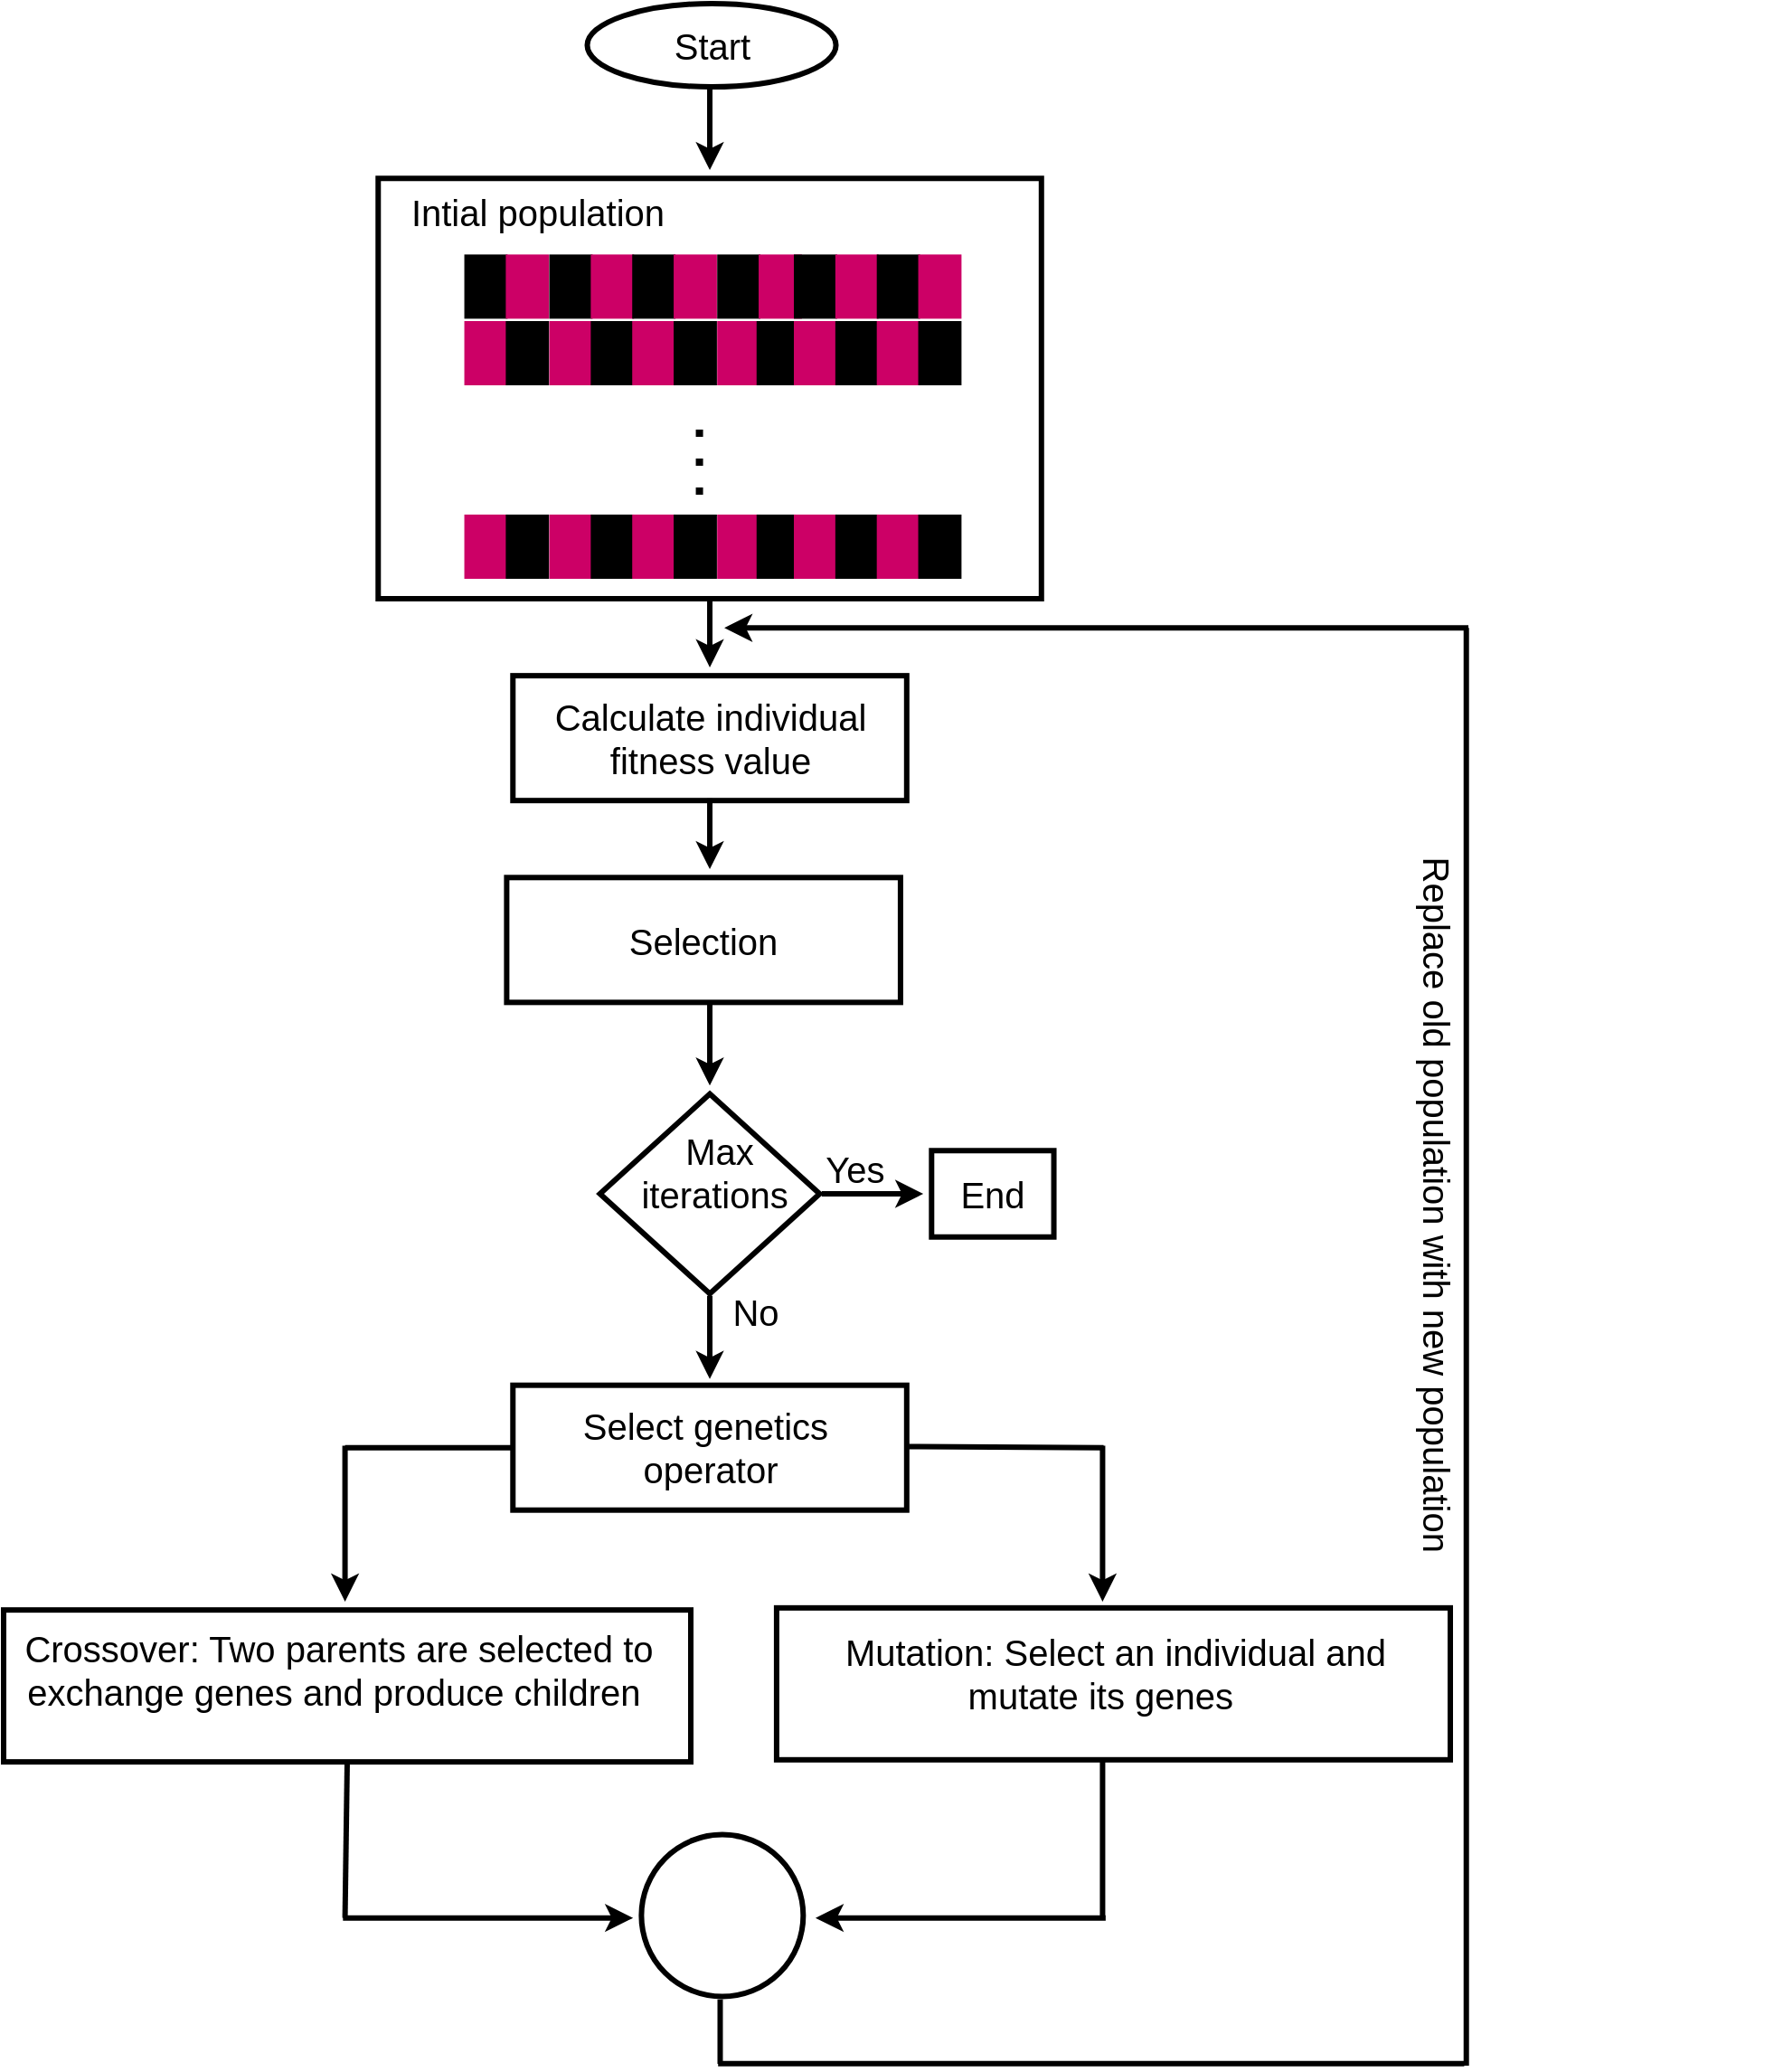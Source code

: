 <mxfile version="13.9.7" type="github">
  <diagram id="FVAf2k9BSULwsjGLzW3o" name="Page-1">
    <mxGraphModel dx="3390" dy="3124" grid="1" gridSize="10" guides="1" tooltips="1" connect="1" arrows="1" fold="1" page="1" pageScale="1" pageWidth="827" pageHeight="1169" math="0" shadow="0">
      <root>
        <mxCell id="0" />
        <mxCell id="1" parent="0" />
        <mxCell id="48Ru-MBgPkDFJ9XC2iOZ-114" value="" style="group;fontSize=20;" vertex="1" connectable="0" parent="1">
          <mxGeometry x="-1640" y="-2325" width="968" height="1140" as="geometry" />
        </mxCell>
        <mxCell id="48Ru-MBgPkDFJ9XC2iOZ-97" value="" style="endArrow=none;html=1;strokeWidth=3;fontSize=20;" edge="1" parent="48Ru-MBgPkDFJ9XC2iOZ-114">
          <mxGeometry width="50" height="50" relative="1" as="geometry">
            <mxPoint x="178.797" y="798.345" as="sourcePoint" />
            <mxPoint x="272.779" y="798.345" as="targetPoint" />
          </mxGeometry>
        </mxCell>
        <mxCell id="48Ru-MBgPkDFJ9XC2iOZ-1" value="&lt;font style=&quot;font-size: 20px;&quot;&gt;Start&lt;/font&gt;" style="ellipse;whiteSpace=wrap;html=1;strokeWidth=3;fontSize=20;" vertex="1" parent="48Ru-MBgPkDFJ9XC2iOZ-114">
          <mxGeometry x="312.748" width="137.536" height="46.014" as="geometry" />
        </mxCell>
        <mxCell id="48Ru-MBgPkDFJ9XC2iOZ-2" value="" style="rounded=0;whiteSpace=wrap;html=1;strokeWidth=3;fontSize=20;" vertex="1" parent="48Ru-MBgPkDFJ9XC2iOZ-114">
          <mxGeometry x="197.135" y="96.63" width="366.762" height="232.371" as="geometry" />
        </mxCell>
        <mxCell id="48Ru-MBgPkDFJ9XC2iOZ-26" value="" style="group;fontSize=20;" vertex="1" connectable="0" parent="48Ru-MBgPkDFJ9XC2iOZ-114">
          <mxGeometry x="245.272" y="139.193" width="45.845" height="34.511" as="geometry" />
        </mxCell>
        <mxCell id="48Ru-MBgPkDFJ9XC2iOZ-24" value="" style="rounded=0;whiteSpace=wrap;html=1;strokeColor=#000000;fillColor=#000000;fontSize=20;" vertex="1" parent="48Ru-MBgPkDFJ9XC2iOZ-26">
          <mxGeometry width="22.923" height="34.511" as="geometry" />
        </mxCell>
        <mxCell id="48Ru-MBgPkDFJ9XC2iOZ-25" value="" style="rounded=0;whiteSpace=wrap;html=1;fillColor=#CC0066;strokeColor=#CC0066;fontSize=20;" vertex="1" parent="48Ru-MBgPkDFJ9XC2iOZ-26">
          <mxGeometry x="22.923" width="22.923" height="34.511" as="geometry" />
        </mxCell>
        <mxCell id="48Ru-MBgPkDFJ9XC2iOZ-28" value="" style="group;fontSize=20;" vertex="1" connectable="0" parent="48Ru-MBgPkDFJ9XC2iOZ-114">
          <mxGeometry x="292.264" y="139.193" width="45.845" height="34.511" as="geometry" />
        </mxCell>
        <mxCell id="48Ru-MBgPkDFJ9XC2iOZ-29" value="" style="rounded=0;whiteSpace=wrap;html=1;strokeColor=#000000;fillColor=#000000;fontSize=20;" vertex="1" parent="48Ru-MBgPkDFJ9XC2iOZ-28">
          <mxGeometry width="22.923" height="34.511" as="geometry" />
        </mxCell>
        <mxCell id="48Ru-MBgPkDFJ9XC2iOZ-30" value="" style="rounded=0;whiteSpace=wrap;html=1;fillColor=#CC0066;strokeColor=#CC0066;fontSize=20;" vertex="1" parent="48Ru-MBgPkDFJ9XC2iOZ-28">
          <mxGeometry x="22.923" width="22.923" height="34.511" as="geometry" />
        </mxCell>
        <mxCell id="48Ru-MBgPkDFJ9XC2iOZ-32" value="" style="group;fontSize=20;" vertex="1" connectable="0" parent="48Ru-MBgPkDFJ9XC2iOZ-114">
          <mxGeometry x="338.109" y="139.193" width="45.845" height="34.511" as="geometry" />
        </mxCell>
        <mxCell id="48Ru-MBgPkDFJ9XC2iOZ-33" value="" style="rounded=0;whiteSpace=wrap;html=1;strokeColor=#000000;fillColor=#000000;fontSize=20;" vertex="1" parent="48Ru-MBgPkDFJ9XC2iOZ-32">
          <mxGeometry width="22.923" height="34.511" as="geometry" />
        </mxCell>
        <mxCell id="48Ru-MBgPkDFJ9XC2iOZ-34" value="" style="rounded=0;whiteSpace=wrap;html=1;fillColor=#CC0066;strokeColor=#CC0066;fontSize=20;" vertex="1" parent="48Ru-MBgPkDFJ9XC2iOZ-32">
          <mxGeometry x="22.923" width="22.923" height="34.511" as="geometry" />
        </mxCell>
        <mxCell id="48Ru-MBgPkDFJ9XC2iOZ-35" value="" style="group;fontSize=20;" vertex="1" connectable="0" parent="48Ru-MBgPkDFJ9XC2iOZ-114">
          <mxGeometry x="385.1" y="139.193" width="45.845" height="34.511" as="geometry" />
        </mxCell>
        <mxCell id="48Ru-MBgPkDFJ9XC2iOZ-36" value="" style="rounded=0;whiteSpace=wrap;html=1;strokeColor=#000000;fillColor=#000000;fontSize=20;" vertex="1" parent="48Ru-MBgPkDFJ9XC2iOZ-35">
          <mxGeometry width="22.923" height="34.511" as="geometry" />
        </mxCell>
        <mxCell id="48Ru-MBgPkDFJ9XC2iOZ-37" value="" style="rounded=0;whiteSpace=wrap;html=1;fillColor=#CC0066;strokeColor=#CC0066;fontSize=20;" vertex="1" parent="48Ru-MBgPkDFJ9XC2iOZ-35">
          <mxGeometry x="22.923" width="22.923" height="34.511" as="geometry" />
        </mxCell>
        <mxCell id="48Ru-MBgPkDFJ9XC2iOZ-38" value="" style="group;fontSize=20;" vertex="1" connectable="0" parent="48Ru-MBgPkDFJ9XC2iOZ-114">
          <mxGeometry x="427.507" y="139.193" width="45.845" height="34.511" as="geometry" />
        </mxCell>
        <mxCell id="48Ru-MBgPkDFJ9XC2iOZ-39" value="" style="rounded=0;whiteSpace=wrap;html=1;strokeColor=#000000;fillColor=#000000;fontSize=20;" vertex="1" parent="48Ru-MBgPkDFJ9XC2iOZ-38">
          <mxGeometry width="22.923" height="34.511" as="geometry" />
        </mxCell>
        <mxCell id="48Ru-MBgPkDFJ9XC2iOZ-40" value="" style="rounded=0;whiteSpace=wrap;html=1;fillColor=#CC0066;strokeColor=#CC0066;fontSize=20;" vertex="1" parent="48Ru-MBgPkDFJ9XC2iOZ-38">
          <mxGeometry x="22.923" width="22.923" height="34.511" as="geometry" />
        </mxCell>
        <mxCell id="48Ru-MBgPkDFJ9XC2iOZ-41" value="" style="group;fontSize=20;" vertex="1" connectable="0" parent="48Ru-MBgPkDFJ9XC2iOZ-114">
          <mxGeometry x="473.352" y="139.193" width="45.845" height="34.511" as="geometry" />
        </mxCell>
        <mxCell id="48Ru-MBgPkDFJ9XC2iOZ-42" value="" style="rounded=0;whiteSpace=wrap;html=1;strokeColor=#000000;fillColor=#000000;fontSize=20;" vertex="1" parent="48Ru-MBgPkDFJ9XC2iOZ-41">
          <mxGeometry width="22.923" height="34.511" as="geometry" />
        </mxCell>
        <mxCell id="48Ru-MBgPkDFJ9XC2iOZ-43" value="" style="rounded=0;whiteSpace=wrap;html=1;fillColor=#CC0066;strokeColor=#CC0066;fontSize=20;" vertex="1" parent="48Ru-MBgPkDFJ9XC2iOZ-41">
          <mxGeometry x="22.923" width="22.923" height="34.511" as="geometry" />
        </mxCell>
        <mxCell id="48Ru-MBgPkDFJ9XC2iOZ-45" value="" style="rounded=0;whiteSpace=wrap;html=1;fillColor=#CC0066;strokeColor=#CC0066;fontSize=20;" vertex="1" parent="48Ru-MBgPkDFJ9XC2iOZ-114">
          <mxGeometry x="245.272" y="176.004" width="22.923" height="34.511" as="geometry" />
        </mxCell>
        <mxCell id="48Ru-MBgPkDFJ9XC2iOZ-46" value="" style="rounded=0;whiteSpace=wrap;html=1;fillColor=#000000;fontSize=20;" vertex="1" parent="48Ru-MBgPkDFJ9XC2iOZ-114">
          <mxGeometry x="268.195" y="176.004" width="22.923" height="34.511" as="geometry" />
        </mxCell>
        <mxCell id="48Ru-MBgPkDFJ9XC2iOZ-48" value="" style="rounded=0;whiteSpace=wrap;html=1;fillColor=#CC0066;strokeColor=#CC0066;fontSize=20;" vertex="1" parent="48Ru-MBgPkDFJ9XC2iOZ-114">
          <mxGeometry x="292.264" y="176.004" width="22.923" height="34.511" as="geometry" />
        </mxCell>
        <mxCell id="48Ru-MBgPkDFJ9XC2iOZ-49" value="" style="rounded=0;whiteSpace=wrap;html=1;fillColor=#000000;fontSize=20;" vertex="1" parent="48Ru-MBgPkDFJ9XC2iOZ-114">
          <mxGeometry x="315.186" y="176.004" width="22.923" height="34.511" as="geometry" />
        </mxCell>
        <mxCell id="48Ru-MBgPkDFJ9XC2iOZ-51" value="" style="rounded=0;whiteSpace=wrap;html=1;fillColor=#CC0066;strokeColor=#CC0066;fontSize=20;" vertex="1" parent="48Ru-MBgPkDFJ9XC2iOZ-114">
          <mxGeometry x="338.109" y="176.004" width="22.923" height="34.511" as="geometry" />
        </mxCell>
        <mxCell id="48Ru-MBgPkDFJ9XC2iOZ-52" value="" style="rounded=0;whiteSpace=wrap;html=1;fillColor=#000000;fontSize=20;" vertex="1" parent="48Ru-MBgPkDFJ9XC2iOZ-114">
          <mxGeometry x="361.032" y="176.004" width="22.923" height="34.511" as="geometry" />
        </mxCell>
        <mxCell id="48Ru-MBgPkDFJ9XC2iOZ-54" value="" style="rounded=0;whiteSpace=wrap;html=1;fillColor=#CC0066;strokeColor=#CC0066;fontSize=20;" vertex="1" parent="48Ru-MBgPkDFJ9XC2iOZ-114">
          <mxGeometry x="385.1" y="176.004" width="22.923" height="34.511" as="geometry" />
        </mxCell>
        <mxCell id="48Ru-MBgPkDFJ9XC2iOZ-55" value="" style="rounded=0;whiteSpace=wrap;html=1;fillColor=#000000;fontSize=20;" vertex="1" parent="48Ru-MBgPkDFJ9XC2iOZ-114">
          <mxGeometry x="406.877" y="176.004" width="20.63" height="34.511" as="geometry" />
        </mxCell>
        <mxCell id="48Ru-MBgPkDFJ9XC2iOZ-57" value="" style="rounded=0;whiteSpace=wrap;html=1;fillColor=#CC0066;strokeColor=#CC0066;fontSize=20;" vertex="1" parent="48Ru-MBgPkDFJ9XC2iOZ-114">
          <mxGeometry x="427.507" y="176.004" width="22.923" height="34.511" as="geometry" />
        </mxCell>
        <mxCell id="48Ru-MBgPkDFJ9XC2iOZ-58" value="" style="rounded=0;whiteSpace=wrap;html=1;fillColor=#000000;fontSize=20;" vertex="1" parent="48Ru-MBgPkDFJ9XC2iOZ-114">
          <mxGeometry x="450.43" y="176.004" width="22.923" height="34.511" as="geometry" />
        </mxCell>
        <mxCell id="48Ru-MBgPkDFJ9XC2iOZ-60" value="" style="rounded=0;whiteSpace=wrap;html=1;fillColor=#CC0066;strokeColor=#CC0066;fontSize=20;" vertex="1" parent="48Ru-MBgPkDFJ9XC2iOZ-114">
          <mxGeometry x="473.352" y="176.004" width="22.923" height="34.511" as="geometry" />
        </mxCell>
        <mxCell id="48Ru-MBgPkDFJ9XC2iOZ-61" value="" style="rounded=0;whiteSpace=wrap;html=1;fillColor=#000000;fontSize=20;" vertex="1" parent="48Ru-MBgPkDFJ9XC2iOZ-114">
          <mxGeometry x="496.275" y="176.004" width="22.923" height="34.511" as="geometry" />
        </mxCell>
        <mxCell id="48Ru-MBgPkDFJ9XC2iOZ-62" value="" style="rounded=0;whiteSpace=wrap;html=1;fillColor=#CC0066;strokeColor=#CC0066;fontSize=20;" vertex="1" parent="48Ru-MBgPkDFJ9XC2iOZ-114">
          <mxGeometry x="245.272" y="282.987" width="22.923" height="34.511" as="geometry" />
        </mxCell>
        <mxCell id="48Ru-MBgPkDFJ9XC2iOZ-63" value="" style="rounded=0;whiteSpace=wrap;html=1;fillColor=#000000;fontSize=20;" vertex="1" parent="48Ru-MBgPkDFJ9XC2iOZ-114">
          <mxGeometry x="268.195" y="282.987" width="22.923" height="34.511" as="geometry" />
        </mxCell>
        <mxCell id="48Ru-MBgPkDFJ9XC2iOZ-64" value="" style="rounded=0;whiteSpace=wrap;html=1;fillColor=#CC0066;strokeColor=#CC0066;fontSize=20;" vertex="1" parent="48Ru-MBgPkDFJ9XC2iOZ-114">
          <mxGeometry x="292.264" y="282.987" width="22.923" height="34.511" as="geometry" />
        </mxCell>
        <mxCell id="48Ru-MBgPkDFJ9XC2iOZ-65" value="" style="rounded=0;whiteSpace=wrap;html=1;fillColor=#000000;fontSize=20;" vertex="1" parent="48Ru-MBgPkDFJ9XC2iOZ-114">
          <mxGeometry x="315.186" y="282.987" width="22.923" height="34.511" as="geometry" />
        </mxCell>
        <mxCell id="48Ru-MBgPkDFJ9XC2iOZ-66" value="" style="rounded=0;whiteSpace=wrap;html=1;fillColor=#CC0066;strokeColor=#CC0066;fontSize=20;" vertex="1" parent="48Ru-MBgPkDFJ9XC2iOZ-114">
          <mxGeometry x="338.109" y="282.987" width="22.923" height="34.511" as="geometry" />
        </mxCell>
        <mxCell id="48Ru-MBgPkDFJ9XC2iOZ-67" value="" style="rounded=0;whiteSpace=wrap;html=1;fillColor=#000000;fontSize=20;" vertex="1" parent="48Ru-MBgPkDFJ9XC2iOZ-114">
          <mxGeometry x="361.032" y="282.987" width="22.923" height="34.511" as="geometry" />
        </mxCell>
        <mxCell id="48Ru-MBgPkDFJ9XC2iOZ-68" value="" style="rounded=0;whiteSpace=wrap;html=1;fillColor=#CC0066;strokeColor=#CC0066;fontSize=20;" vertex="1" parent="48Ru-MBgPkDFJ9XC2iOZ-114">
          <mxGeometry x="385.1" y="282.987" width="22.923" height="34.511" as="geometry" />
        </mxCell>
        <mxCell id="48Ru-MBgPkDFJ9XC2iOZ-69" value="" style="rounded=0;whiteSpace=wrap;html=1;fillColor=#000000;fontSize=20;" vertex="1" parent="48Ru-MBgPkDFJ9XC2iOZ-114">
          <mxGeometry x="406.877" y="282.987" width="20.63" height="34.511" as="geometry" />
        </mxCell>
        <mxCell id="48Ru-MBgPkDFJ9XC2iOZ-70" value="" style="rounded=0;whiteSpace=wrap;html=1;fillColor=#CC0066;strokeColor=#CC0066;fontSize=20;" vertex="1" parent="48Ru-MBgPkDFJ9XC2iOZ-114">
          <mxGeometry x="427.507" y="282.987" width="22.923" height="34.511" as="geometry" />
        </mxCell>
        <mxCell id="48Ru-MBgPkDFJ9XC2iOZ-71" value="" style="rounded=0;whiteSpace=wrap;html=1;fillColor=#000000;fontSize=20;" vertex="1" parent="48Ru-MBgPkDFJ9XC2iOZ-114">
          <mxGeometry x="450.43" y="282.987" width="22.923" height="34.511" as="geometry" />
        </mxCell>
        <mxCell id="48Ru-MBgPkDFJ9XC2iOZ-72" value="" style="rounded=0;whiteSpace=wrap;html=1;fillColor=#CC0066;strokeColor=#CC0066;fontSize=20;" vertex="1" parent="48Ru-MBgPkDFJ9XC2iOZ-114">
          <mxGeometry x="473.352" y="282.987" width="22.923" height="34.511" as="geometry" />
        </mxCell>
        <mxCell id="48Ru-MBgPkDFJ9XC2iOZ-73" value="" style="rounded=0;whiteSpace=wrap;html=1;fillColor=#000000;fontSize=20;" vertex="1" parent="48Ru-MBgPkDFJ9XC2iOZ-114">
          <mxGeometry x="496.275" y="282.987" width="22.923" height="34.511" as="geometry" />
        </mxCell>
        <mxCell id="48Ru-MBgPkDFJ9XC2iOZ-74" value="" style="endArrow=none;dashed=1;html=1;dashPattern=1 3;strokeWidth=4;fontSize=20;" edge="1" parent="48Ru-MBgPkDFJ9XC2iOZ-114">
          <mxGeometry width="50" height="50" relative="1" as="geometry">
            <mxPoint x="374.785" y="271.483" as="sourcePoint" />
            <mxPoint x="374.785" y="225.469" as="targetPoint" />
          </mxGeometry>
        </mxCell>
        <mxCell id="48Ru-MBgPkDFJ9XC2iOZ-75" value="" style="endArrow=classic;html=1;strokeWidth=3;fontSize=20;" edge="1" parent="48Ru-MBgPkDFJ9XC2iOZ-114">
          <mxGeometry width="50" height="50" relative="1" as="geometry">
            <mxPoint x="380.516" y="46.014" as="sourcePoint" />
            <mxPoint x="380.516" y="92.028" as="targetPoint" />
          </mxGeometry>
        </mxCell>
        <mxCell id="48Ru-MBgPkDFJ9XC2iOZ-76" value="&lt;font style=&quot;font-size: 20px;&quot;&gt;Calculate individual fitness value&lt;/font&gt;" style="rounded=0;whiteSpace=wrap;html=1;strokeColor=#000000;strokeWidth=3;fillColor=none;fontSize=20;" vertex="1" parent="48Ru-MBgPkDFJ9XC2iOZ-114">
          <mxGeometry x="271.633" y="371.564" width="217.765" height="69.021" as="geometry" />
        </mxCell>
        <mxCell id="48Ru-MBgPkDFJ9XC2iOZ-77" value="" style="endArrow=classic;html=1;strokeWidth=3;fontSize=20;" edge="1" parent="48Ru-MBgPkDFJ9XC2iOZ-114">
          <mxGeometry width="50" height="50" relative="1" as="geometry">
            <mxPoint x="380.516" y="328" as="sourcePoint" />
            <mxPoint x="380.516" y="366.963" as="targetPoint" />
          </mxGeometry>
        </mxCell>
        <mxCell id="48Ru-MBgPkDFJ9XC2iOZ-78" value="&lt;font style=&quot;font-size: 20px;&quot;&gt;&amp;nbsp; Max &lt;br style=&quot;font-size: 20px;&quot;&gt;&amp;nbsp; iterations&amp;nbsp;&lt;br style=&quot;font-size: 20px;&quot;&gt;&lt;br style=&quot;font-size: 20px;&quot;&gt;&lt;/font&gt;" style="rhombus;whiteSpace=wrap;html=1;strokeColor=#000000;strokeWidth=3;fillColor=none;fontSize=20;" vertex="1" parent="48Ru-MBgPkDFJ9XC2iOZ-114">
          <mxGeometry x="319.771" y="602.785" width="121.49" height="110.434" as="geometry" />
        </mxCell>
        <mxCell id="48Ru-MBgPkDFJ9XC2iOZ-79" value="" style="endArrow=classic;html=1;strokeWidth=3;fontSize=20;" edge="1" parent="48Ru-MBgPkDFJ9XC2iOZ-114">
          <mxGeometry width="50" height="50" relative="1" as="geometry">
            <mxPoint x="380.516" y="552.17" as="sourcePoint" />
            <mxPoint x="380.516" y="598.184" as="targetPoint" />
          </mxGeometry>
        </mxCell>
        <mxCell id="48Ru-MBgPkDFJ9XC2iOZ-83" value="&lt;font style=&quot;font-size: 20px;&quot;&gt;End&lt;/font&gt;" style="rounded=0;whiteSpace=wrap;html=1;strokeWidth=3;fontSize=20;" vertex="1" parent="48Ru-MBgPkDFJ9XC2iOZ-114">
          <mxGeometry x="503.152" y="634.132" width="67.622" height="47.74" as="geometry" />
        </mxCell>
        <mxCell id="48Ru-MBgPkDFJ9XC2iOZ-84" value="" style="endArrow=classic;html=1;strokeWidth=3;fontSize=20;" edge="1" parent="48Ru-MBgPkDFJ9XC2iOZ-114">
          <mxGeometry width="50" height="50" relative="1" as="geometry">
            <mxPoint x="442.407" y="658.002" as="sourcePoint" />
            <mxPoint x="498.567" y="658.002" as="targetPoint" />
          </mxGeometry>
        </mxCell>
        <mxCell id="48Ru-MBgPkDFJ9XC2iOZ-86" value="" style="endArrow=classic;html=1;strokeWidth=3;fontSize=20;" edge="1" parent="48Ru-MBgPkDFJ9XC2iOZ-114">
          <mxGeometry width="50" height="50" relative="1" as="geometry">
            <mxPoint x="380.516" y="714.369" as="sourcePoint" />
            <mxPoint x="380.516" y="760.383" as="targetPoint" />
          </mxGeometry>
        </mxCell>
        <mxCell id="48Ru-MBgPkDFJ9XC2iOZ-87" value="&lt;span style=&quot;font-size: 20px;&quot;&gt;Select genetics&amp;nbsp;&lt;br style=&quot;font-size: 20px;&quot;&gt;operator&lt;/span&gt;" style="rounded=0;whiteSpace=wrap;html=1;strokeColor=#000000;strokeWidth=3;fillColor=none;fontSize=20;" vertex="1" parent="48Ru-MBgPkDFJ9XC2iOZ-114">
          <mxGeometry x="271.633" y="763.835" width="217.765" height="69.021" as="geometry" />
        </mxCell>
        <mxCell id="48Ru-MBgPkDFJ9XC2iOZ-91" value="" style="group;fontSize=20;" vertex="1" connectable="0" parent="48Ru-MBgPkDFJ9XC2iOZ-114">
          <mxGeometry y="888.073" width="370" height="83.98" as="geometry" />
        </mxCell>
        <mxCell id="48Ru-MBgPkDFJ9XC2iOZ-88" value="" style="rounded=0;whiteSpace=wrap;html=1;strokeWidth=3;fontSize=20;" vertex="1" parent="48Ru-MBgPkDFJ9XC2iOZ-91">
          <mxGeometry x="-10" width="380" height="83.98" as="geometry" />
        </mxCell>
        <mxCell id="48Ru-MBgPkDFJ9XC2iOZ-90" value="&lt;font style=&quot;font-size: 20px&quot;&gt;&lt;font style=&quot;font-size: 20px&quot;&gt;Crossover&lt;/font&gt;: Two parents are selected to exchange genes and produce children&lt;/font&gt;&amp;nbsp;" style="text;html=1;strokeColor=none;fillColor=none;align=center;verticalAlign=middle;whiteSpace=wrap;rounded=0;fontSize=20;" vertex="1" parent="48Ru-MBgPkDFJ9XC2iOZ-91">
          <mxGeometry width="350.72" height="66.72" as="geometry" />
        </mxCell>
        <mxCell id="48Ru-MBgPkDFJ9XC2iOZ-92" value="" style="group;fontSize=20;" vertex="1" connectable="0" parent="48Ru-MBgPkDFJ9XC2iOZ-114">
          <mxGeometry x="410" y="886.92" width="380" height="83.98" as="geometry" />
        </mxCell>
        <mxCell id="48Ru-MBgPkDFJ9XC2iOZ-93" value="" style="rounded=0;whiteSpace=wrap;html=1;strokeWidth=3;fontSize=20;" vertex="1" parent="48Ru-MBgPkDFJ9XC2iOZ-92">
          <mxGeometry x="7.451" width="372.549" height="83.98" as="geometry" />
        </mxCell>
        <mxCell id="48Ru-MBgPkDFJ9XC2iOZ-94" value="&lt;font style=&quot;font-size: 20px&quot;&gt;Mutation: Select an individual and &lt;br&gt;mutate its genes&amp;nbsp;&amp;nbsp;&lt;/font&gt;&amp;nbsp;" style="text;html=1;strokeColor=none;fillColor=none;align=center;verticalAlign=middle;whiteSpace=wrap;rounded=0;fontSize=20;" vertex="1" parent="48Ru-MBgPkDFJ9XC2iOZ-92">
          <mxGeometry x="10" y="12.71" width="370" height="46.02" as="geometry" />
        </mxCell>
        <mxCell id="48Ru-MBgPkDFJ9XC2iOZ-95" value="" style="ellipse;whiteSpace=wrap;html=1;aspect=fixed;strokeColor=#000000;strokeWidth=3;fillColor=none;fontSize=20;" vertex="1" parent="48Ru-MBgPkDFJ9XC2iOZ-114">
          <mxGeometry x="342.693" y="1012.311" width="89.48" height="89.48" as="geometry" />
        </mxCell>
        <mxCell id="48Ru-MBgPkDFJ9XC2iOZ-96" value="" style="endArrow=classic;html=1;strokeWidth=3;fontSize=20;" edge="1" parent="48Ru-MBgPkDFJ9XC2iOZ-114">
          <mxGeometry width="50" height="50" relative="1" as="geometry">
            <mxPoint x="178.797" y="797.195" as="sourcePoint" />
            <mxPoint x="178.797" y="883.471" as="targetPoint" />
          </mxGeometry>
        </mxCell>
        <mxCell id="48Ru-MBgPkDFJ9XC2iOZ-98" value="" style="endArrow=classic;html=1;strokeWidth=3;fontSize=20;" edge="1" parent="48Ru-MBgPkDFJ9XC2iOZ-114">
          <mxGeometry width="50" height="50" relative="1" as="geometry">
            <mxPoint x="597.708" y="797.195" as="sourcePoint" />
            <mxPoint x="597.708" y="883.471" as="targetPoint" />
          </mxGeometry>
        </mxCell>
        <mxCell id="48Ru-MBgPkDFJ9XC2iOZ-99" value="" style="endArrow=none;html=1;strokeWidth=3;fontSize=20;" edge="1" parent="48Ru-MBgPkDFJ9XC2iOZ-114">
          <mxGeometry width="50" height="50" relative="1" as="geometry">
            <mxPoint x="490.544" y="797.77" as="sourcePoint" />
            <mxPoint x="598.281" y="798.345" as="targetPoint" />
          </mxGeometry>
        </mxCell>
        <mxCell id="48Ru-MBgPkDFJ9XC2iOZ-100" value="" style="endArrow=classic;html=1;strokeWidth=3;entryX=0;entryY=0.5;entryDx=0;entryDy=0;fontSize=20;" edge="1" parent="48Ru-MBgPkDFJ9XC2iOZ-114">
          <mxGeometry width="50" height="50" relative="1" as="geometry">
            <mxPoint x="177.65" y="1058.325" as="sourcePoint" />
            <mxPoint x="338.109" y="1058.325" as="targetPoint" />
          </mxGeometry>
        </mxCell>
        <mxCell id="48Ru-MBgPkDFJ9XC2iOZ-101" value="" style="endArrow=none;html=1;fillColor=#21C0A5;fontColor=#5C5C5C;entryX=0.5;entryY=1;entryDx=0;entryDy=0;strokeWidth=3;fontSize=20;" edge="1" parent="48Ru-MBgPkDFJ9XC2iOZ-114" target="48Ru-MBgPkDFJ9XC2iOZ-88">
          <mxGeometry width="50" height="50" relative="1" as="geometry">
            <mxPoint x="178.797" y="1058.325" as="sourcePoint" />
            <mxPoint x="365.616" y="931.786" as="targetPoint" />
          </mxGeometry>
        </mxCell>
        <mxCell id="48Ru-MBgPkDFJ9XC2iOZ-102" value="" style="endArrow=none;html=1;fillColor=#21C0A5;fontColor=#5C5C5C;entryX=0.5;entryY=1;entryDx=0;entryDy=0;strokeWidth=3;fontSize=20;" edge="1" parent="48Ru-MBgPkDFJ9XC2iOZ-114">
          <mxGeometry width="50" height="50" relative="1" as="geometry">
            <mxPoint x="597.708" y="1057.175" as="sourcePoint" />
            <mxPoint x="597.708" y="970.898" as="targetPoint" />
          </mxGeometry>
        </mxCell>
        <mxCell id="48Ru-MBgPkDFJ9XC2iOZ-103" value="" style="endArrow=classic;html=1;strokeWidth=3;entryX=1;entryY=0.5;entryDx=0;entryDy=0;fontSize=20;" edge="1" parent="48Ru-MBgPkDFJ9XC2iOZ-114">
          <mxGeometry width="50" height="50" relative="1" as="geometry">
            <mxPoint x="599.427" y="1058.325" as="sourcePoint" />
            <mxPoint x="438.968" y="1058.325" as="targetPoint" />
          </mxGeometry>
        </mxCell>
        <mxCell id="48Ru-MBgPkDFJ9XC2iOZ-104" value="" style="endArrow=none;html=1;strokeColor=#000000;strokeWidth=3;fillColor=#21C0A5;fontColor=#5C5C5C;fontSize=20;" edge="1" parent="48Ru-MBgPkDFJ9XC2iOZ-114">
          <mxGeometry width="50" height="50" relative="1" as="geometry">
            <mxPoint x="386.246" y="1139" as="sourcePoint" />
            <mxPoint x="386.246" y="1103.339" as="targetPoint" />
          </mxGeometry>
        </mxCell>
        <mxCell id="48Ru-MBgPkDFJ9XC2iOZ-105" value="" style="endArrow=none;html=1;strokeColor=#000000;strokeWidth=3;fillColor=#21C0A5;fontColor=#5C5C5C;fontSize=20;" edge="1" parent="48Ru-MBgPkDFJ9XC2iOZ-114">
          <mxGeometry width="50" height="50" relative="1" as="geometry">
            <mxPoint x="385.1" y="1138.85" as="sourcePoint" />
            <mxPoint x="797.708" y="1138.85" as="targetPoint" />
          </mxGeometry>
        </mxCell>
        <mxCell id="48Ru-MBgPkDFJ9XC2iOZ-107" value="" style="endArrow=none;html=1;strokeColor=#000000;strokeWidth=3;fillColor=#21C0A5;fontColor=#5C5C5C;fontSize=20;" edge="1" parent="48Ru-MBgPkDFJ9XC2iOZ-114">
          <mxGeometry width="50" height="50" relative="1" as="geometry">
            <mxPoint x="798.854" y="1140" as="sourcePoint" />
            <mxPoint x="798.854" y="345.106" as="targetPoint" />
          </mxGeometry>
        </mxCell>
        <mxCell id="48Ru-MBgPkDFJ9XC2iOZ-109" value="&lt;span style=&quot;font-size: 20px;&quot;&gt;Selection&lt;/span&gt;" style="rounded=0;whiteSpace=wrap;html=1;strokeColor=#000000;strokeWidth=3;fillColor=none;fontSize=20;" vertex="1" parent="48Ru-MBgPkDFJ9XC2iOZ-114">
          <mxGeometry x="268.195" y="483.148" width="217.765" height="69.021" as="geometry" />
        </mxCell>
        <mxCell id="48Ru-MBgPkDFJ9XC2iOZ-110" value="" style="endArrow=classic;html=1;strokeWidth=3;fontSize=20;" edge="1" parent="48Ru-MBgPkDFJ9XC2iOZ-114">
          <mxGeometry width="50" height="50" relative="1" as="geometry">
            <mxPoint x="380.516" y="439.435" as="sourcePoint" />
            <mxPoint x="380.516" y="478.547" as="targetPoint" />
          </mxGeometry>
        </mxCell>
        <mxCell id="48Ru-MBgPkDFJ9XC2iOZ-113" value="" style="endArrow=classic;html=1;strokeColor=#000000;strokeWidth=3;fillColor=#21C0A5;fontColor=#5C5C5C;fontSize=20;" edge="1" parent="48Ru-MBgPkDFJ9XC2iOZ-114">
          <mxGeometry width="50" height="50" relative="1" as="geometry">
            <mxPoint x="800" y="345.106" as="sourcePoint" />
            <mxPoint x="388.539" y="345.106" as="targetPoint" />
          </mxGeometry>
        </mxCell>
        <mxCell id="48Ru-MBgPkDFJ9XC2iOZ-115" value="&lt;font style=&quot;font-size: 20px;&quot; color=&quot;#000000&quot;&gt;Intial population&lt;/font&gt;" style="text;html=1;strokeColor=none;fillColor=none;align=center;verticalAlign=middle;whiteSpace=wrap;rounded=0;fontColor=#5C5C5C;fontSize=20;" vertex="1" parent="48Ru-MBgPkDFJ9XC2iOZ-114">
          <mxGeometry x="210.69" y="105" width="149.31" height="20" as="geometry" />
        </mxCell>
        <mxCell id="48Ru-MBgPkDFJ9XC2iOZ-116" value="&lt;font style=&quot;font-size: 20px;&quot; color=&quot;#000000&quot;&gt;Yes&lt;/font&gt;" style="text;html=1;strokeColor=none;fillColor=none;align=center;verticalAlign=middle;whiteSpace=wrap;rounded=0;fontColor=#5C5C5C;fontSize=20;" vertex="1" parent="48Ru-MBgPkDFJ9XC2iOZ-114">
          <mxGeometry x="441.26" y="634.13" width="40" height="20" as="geometry" />
        </mxCell>
        <mxCell id="48Ru-MBgPkDFJ9XC2iOZ-118" value="&lt;font color=&quot;#000000&quot; style=&quot;font-size: 20px;&quot;&gt;No&lt;/font&gt;" style="text;html=1;strokeColor=none;fillColor=none;align=center;verticalAlign=middle;whiteSpace=wrap;rounded=0;fontColor=#5C5C5C;fontSize=20;" vertex="1" parent="48Ru-MBgPkDFJ9XC2iOZ-114">
          <mxGeometry x="386" y="713.22" width="40" height="20" as="geometry" />
        </mxCell>
        <mxCell id="48Ru-MBgPkDFJ9XC2iOZ-119" value="&lt;font color=&quot;#000000&quot; style=&quot;font-size: 20px;&quot;&gt;Replace old population with new population&lt;/font&gt;" style="text;html=1;strokeColor=none;fillColor=none;align=center;verticalAlign=middle;whiteSpace=wrap;rounded=0;fontColor=#5C5C5C;fontSize=20;rotation=90;" vertex="1" parent="48Ru-MBgPkDFJ9XC2iOZ-114">
          <mxGeometry x="550" y="654.13" width="466" height="20" as="geometry" />
        </mxCell>
      </root>
    </mxGraphModel>
  </diagram>
</mxfile>
